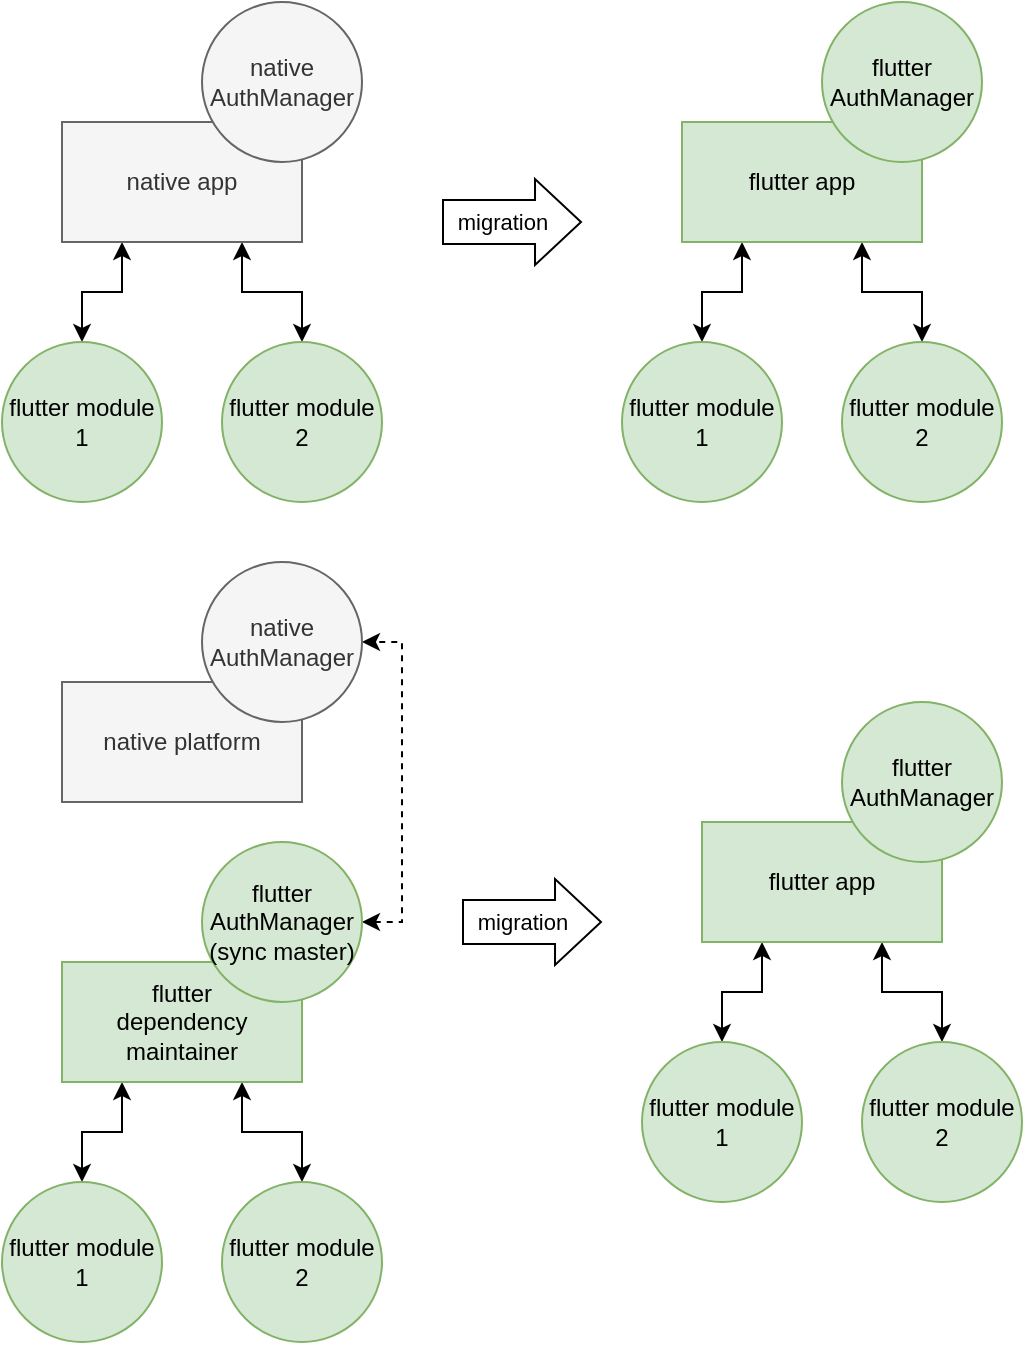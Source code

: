 <mxfile version="20.8.16" type="device"><diagram name="Page-1" id="YfWBJpHAiSK7TyMYMNfp"><mxGraphModel dx="1026" dy="743" grid="1" gridSize="10" guides="1" tooltips="1" connect="1" arrows="1" fold="1" page="1" pageScale="1" pageWidth="827" pageHeight="1169" math="0" shadow="0"><root><mxCell id="0"/><mxCell id="1" parent="0"/><mxCell id="SJYugsxlN_SQy5_1Msa8-10" style="edgeStyle=orthogonalEdgeStyle;rounded=0;orthogonalLoop=1;jettySize=auto;html=1;exitX=0.75;exitY=1;exitDx=0;exitDy=0;entryX=0.5;entryY=0;entryDx=0;entryDy=0;startArrow=classic;startFill=1;" edge="1" parent="1" source="SJYugsxlN_SQy5_1Msa8-4" target="SJYugsxlN_SQy5_1Msa8-8"><mxGeometry relative="1" as="geometry"/></mxCell><mxCell id="SJYugsxlN_SQy5_1Msa8-12" style="edgeStyle=orthogonalEdgeStyle;rounded=0;orthogonalLoop=1;jettySize=auto;html=1;exitX=0.25;exitY=1;exitDx=0;exitDy=0;entryX=0.5;entryY=0;entryDx=0;entryDy=0;strokeColor=default;startArrow=classic;startFill=1;" edge="1" parent="1" source="SJYugsxlN_SQy5_1Msa8-4" target="SJYugsxlN_SQy5_1Msa8-7"><mxGeometry relative="1" as="geometry"/></mxCell><mxCell id="SJYugsxlN_SQy5_1Msa8-4" value="native app" style="rounded=0;whiteSpace=wrap;html=1;fillColor=#f5f5f5;fontColor=#333333;strokeColor=#666666;" vertex="1" parent="1"><mxGeometry x="90" y="220" width="120" height="60" as="geometry"/></mxCell><mxCell id="SJYugsxlN_SQy5_1Msa8-5" value="native AuthManager" style="ellipse;whiteSpace=wrap;html=1;aspect=fixed;fillColor=#f5f5f5;strokeColor=#666666;fontColor=#333333;" vertex="1" parent="1"><mxGeometry x="160" y="160" width="80" height="80" as="geometry"/></mxCell><mxCell id="SJYugsxlN_SQy5_1Msa8-7" value="flutter module &lt;br&gt;1" style="ellipse;whiteSpace=wrap;html=1;aspect=fixed;fillColor=#d5e8d4;strokeColor=#82b366;" vertex="1" parent="1"><mxGeometry x="60" y="330" width="80" height="80" as="geometry"/></mxCell><mxCell id="SJYugsxlN_SQy5_1Msa8-8" value="flutter module &lt;br&gt;2" style="ellipse;whiteSpace=wrap;html=1;aspect=fixed;fillColor=#d5e8d4;strokeColor=#82b366;" vertex="1" parent="1"><mxGeometry x="170" y="330" width="80" height="80" as="geometry"/></mxCell><mxCell id="SJYugsxlN_SQy5_1Msa8-14" style="edgeStyle=orthogonalEdgeStyle;rounded=0;orthogonalLoop=1;jettySize=auto;html=1;exitX=0.75;exitY=1;exitDx=0;exitDy=0;entryX=0.5;entryY=0;entryDx=0;entryDy=0;startArrow=classic;startFill=1;" edge="1" parent="1" source="SJYugsxlN_SQy5_1Msa8-16" target="SJYugsxlN_SQy5_1Msa8-19"><mxGeometry relative="1" as="geometry"/></mxCell><mxCell id="SJYugsxlN_SQy5_1Msa8-15" style="edgeStyle=orthogonalEdgeStyle;rounded=0;orthogonalLoop=1;jettySize=auto;html=1;exitX=0.25;exitY=1;exitDx=0;exitDy=0;entryX=0.5;entryY=0;entryDx=0;entryDy=0;strokeColor=default;startArrow=classic;startFill=1;" edge="1" parent="1" source="SJYugsxlN_SQy5_1Msa8-16" target="SJYugsxlN_SQy5_1Msa8-18"><mxGeometry relative="1" as="geometry"/></mxCell><mxCell id="SJYugsxlN_SQy5_1Msa8-16" value="flutter &lt;br&gt;dependency maintainer" style="rounded=0;whiteSpace=wrap;html=1;fillColor=#d5e8d4;strokeColor=#82b366;" vertex="1" parent="1"><mxGeometry x="90" y="640" width="120" height="60" as="geometry"/></mxCell><mxCell id="SJYugsxlN_SQy5_1Msa8-23" style="edgeStyle=orthogonalEdgeStyle;rounded=0;orthogonalLoop=1;jettySize=auto;html=1;exitX=1;exitY=0.5;exitDx=0;exitDy=0;entryX=1;entryY=0.5;entryDx=0;entryDy=0;strokeColor=default;startArrow=classic;startFill=1;dashed=1;endArrow=classic;endFill=1;" edge="1" parent="1" source="SJYugsxlN_SQy5_1Msa8-17" target="SJYugsxlN_SQy5_1Msa8-22"><mxGeometry relative="1" as="geometry"/></mxCell><mxCell id="SJYugsxlN_SQy5_1Msa8-17" value="flutter AuthManager (sync master)" style="ellipse;whiteSpace=wrap;html=1;aspect=fixed;fillColor=#d5e8d4;strokeColor=#82b366;" vertex="1" parent="1"><mxGeometry x="160" y="580" width="80" height="80" as="geometry"/></mxCell><mxCell id="SJYugsxlN_SQy5_1Msa8-18" value="flutter module &lt;br&gt;1" style="ellipse;whiteSpace=wrap;html=1;aspect=fixed;fillColor=#d5e8d4;strokeColor=#82b366;" vertex="1" parent="1"><mxGeometry x="60" y="750" width="80" height="80" as="geometry"/></mxCell><mxCell id="SJYugsxlN_SQy5_1Msa8-19" value="flutter module &lt;br&gt;2" style="ellipse;whiteSpace=wrap;html=1;aspect=fixed;fillColor=#d5e8d4;strokeColor=#82b366;" vertex="1" parent="1"><mxGeometry x="170" y="750" width="80" height="80" as="geometry"/></mxCell><mxCell id="SJYugsxlN_SQy5_1Msa8-21" value="native platform" style="rounded=0;whiteSpace=wrap;html=1;fillColor=#f5f5f5;fontColor=#333333;strokeColor=#666666;" vertex="1" parent="1"><mxGeometry x="90" y="500" width="120" height="60" as="geometry"/></mxCell><mxCell id="SJYugsxlN_SQy5_1Msa8-22" value="native AuthManager" style="ellipse;whiteSpace=wrap;html=1;aspect=fixed;fillColor=#f5f5f5;strokeColor=#666666;fontColor=#333333;" vertex="1" parent="1"><mxGeometry x="160" y="440" width="80" height="80" as="geometry"/></mxCell><mxCell id="SJYugsxlN_SQy5_1Msa8-31" style="edgeStyle=orthogonalEdgeStyle;rounded=0;orthogonalLoop=1;jettySize=auto;html=1;exitX=0.75;exitY=1;exitDx=0;exitDy=0;entryX=0.5;entryY=0;entryDx=0;entryDy=0;startArrow=classic;startFill=1;" edge="1" parent="1" source="SJYugsxlN_SQy5_1Msa8-33" target="SJYugsxlN_SQy5_1Msa8-36"><mxGeometry relative="1" as="geometry"/></mxCell><mxCell id="SJYugsxlN_SQy5_1Msa8-32" style="edgeStyle=orthogonalEdgeStyle;rounded=0;orthogonalLoop=1;jettySize=auto;html=1;exitX=0.25;exitY=1;exitDx=0;exitDy=0;entryX=0.5;entryY=0;entryDx=0;entryDy=0;strokeColor=default;startArrow=classic;startFill=1;" edge="1" parent="1" source="SJYugsxlN_SQy5_1Msa8-33" target="SJYugsxlN_SQy5_1Msa8-35"><mxGeometry relative="1" as="geometry"/></mxCell><mxCell id="SJYugsxlN_SQy5_1Msa8-33" value="flutter app" style="rounded=0;whiteSpace=wrap;html=1;fillColor=#d5e8d4;strokeColor=#82b366;" vertex="1" parent="1"><mxGeometry x="400" y="220" width="120" height="60" as="geometry"/></mxCell><mxCell id="SJYugsxlN_SQy5_1Msa8-34" value="flutter AuthManager" style="ellipse;whiteSpace=wrap;html=1;aspect=fixed;fillColor=#d5e8d4;strokeColor=#82b366;" vertex="1" parent="1"><mxGeometry x="470" y="160" width="80" height="80" as="geometry"/></mxCell><mxCell id="SJYugsxlN_SQy5_1Msa8-35" value="flutter module &lt;br&gt;1" style="ellipse;whiteSpace=wrap;html=1;aspect=fixed;fillColor=#d5e8d4;strokeColor=#82b366;" vertex="1" parent="1"><mxGeometry x="370" y="330" width="80" height="80" as="geometry"/></mxCell><mxCell id="SJYugsxlN_SQy5_1Msa8-36" value="flutter module &lt;br&gt;2" style="ellipse;whiteSpace=wrap;html=1;aspect=fixed;fillColor=#d5e8d4;strokeColor=#82b366;" vertex="1" parent="1"><mxGeometry x="480" y="330" width="80" height="80" as="geometry"/></mxCell><mxCell id="SJYugsxlN_SQy5_1Msa8-37" value="" style="shape=flexArrow;endArrow=classic;html=1;rounded=0;strokeColor=default;width=22;endSize=7.33;" edge="1" parent="1"><mxGeometry width="50" height="50" relative="1" as="geometry"><mxPoint x="280" y="270" as="sourcePoint"/><mxPoint x="350" y="270" as="targetPoint"/></mxGeometry></mxCell><mxCell id="SJYugsxlN_SQy5_1Msa8-39" value="migration" style="edgeLabel;html=1;align=center;verticalAlign=middle;resizable=0;points=[];" vertex="1" connectable="0" parent="SJYugsxlN_SQy5_1Msa8-37"><mxGeometry x="-0.429" y="-3" relative="1" as="geometry"><mxPoint x="10" y="-3" as="offset"/></mxGeometry></mxCell><mxCell id="SJYugsxlN_SQy5_1Msa8-40" style="edgeStyle=orthogonalEdgeStyle;rounded=0;orthogonalLoop=1;jettySize=auto;html=1;exitX=0.75;exitY=1;exitDx=0;exitDy=0;entryX=0.5;entryY=0;entryDx=0;entryDy=0;startArrow=classic;startFill=1;" edge="1" parent="1" source="SJYugsxlN_SQy5_1Msa8-42" target="SJYugsxlN_SQy5_1Msa8-45"><mxGeometry relative="1" as="geometry"/></mxCell><mxCell id="SJYugsxlN_SQy5_1Msa8-41" style="edgeStyle=orthogonalEdgeStyle;rounded=0;orthogonalLoop=1;jettySize=auto;html=1;exitX=0.25;exitY=1;exitDx=0;exitDy=0;entryX=0.5;entryY=0;entryDx=0;entryDy=0;strokeColor=default;startArrow=classic;startFill=1;" edge="1" parent="1" source="SJYugsxlN_SQy5_1Msa8-42" target="SJYugsxlN_SQy5_1Msa8-44"><mxGeometry relative="1" as="geometry"/></mxCell><mxCell id="SJYugsxlN_SQy5_1Msa8-42" value="flutter app" style="rounded=0;whiteSpace=wrap;html=1;fillColor=#d5e8d4;strokeColor=#82b366;" vertex="1" parent="1"><mxGeometry x="410" y="570" width="120" height="60" as="geometry"/></mxCell><mxCell id="SJYugsxlN_SQy5_1Msa8-43" value="flutter AuthManager" style="ellipse;whiteSpace=wrap;html=1;aspect=fixed;fillColor=#d5e8d4;strokeColor=#82b366;" vertex="1" parent="1"><mxGeometry x="480" y="510" width="80" height="80" as="geometry"/></mxCell><mxCell id="SJYugsxlN_SQy5_1Msa8-44" value="flutter module &lt;br&gt;1" style="ellipse;whiteSpace=wrap;html=1;aspect=fixed;fillColor=#d5e8d4;strokeColor=#82b366;" vertex="1" parent="1"><mxGeometry x="380" y="680" width="80" height="80" as="geometry"/></mxCell><mxCell id="SJYugsxlN_SQy5_1Msa8-45" value="flutter module &lt;br&gt;2" style="ellipse;whiteSpace=wrap;html=1;aspect=fixed;fillColor=#d5e8d4;strokeColor=#82b366;" vertex="1" parent="1"><mxGeometry x="490" y="680" width="80" height="80" as="geometry"/></mxCell><mxCell id="SJYugsxlN_SQy5_1Msa8-46" value="" style="shape=flexArrow;endArrow=classic;html=1;rounded=0;strokeColor=default;width=22;endSize=7.33;" edge="1" parent="1"><mxGeometry width="50" height="50" relative="1" as="geometry"><mxPoint x="290" y="620" as="sourcePoint"/><mxPoint x="360" y="620" as="targetPoint"/></mxGeometry></mxCell><mxCell id="SJYugsxlN_SQy5_1Msa8-47" value="migration" style="edgeLabel;html=1;align=center;verticalAlign=middle;resizable=0;points=[];" vertex="1" connectable="0" parent="SJYugsxlN_SQy5_1Msa8-46"><mxGeometry x="-0.429" y="-3" relative="1" as="geometry"><mxPoint x="10" y="-3" as="offset"/></mxGeometry></mxCell></root></mxGraphModel></diagram></mxfile>